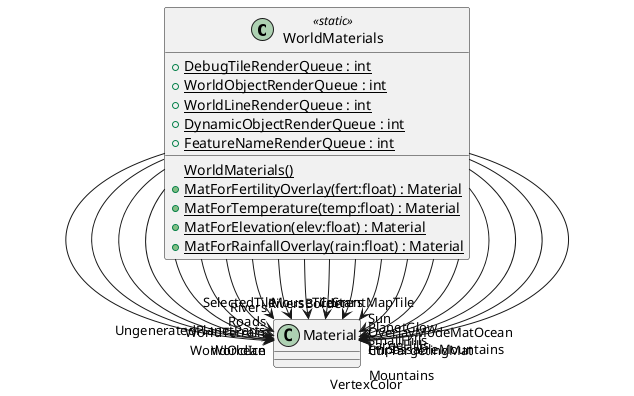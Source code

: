 @startuml
class WorldMaterials <<static>> {
    + {static} DebugTileRenderQueue : int
    + {static} WorldObjectRenderQueue : int
    + {static} WorldLineRenderQueue : int
    + {static} DynamicObjectRenderQueue : int
    + {static} FeatureNameRenderQueue : int
    {static} WorldMaterials()
    + {static} MatForFertilityOverlay(fert:float) : Material
    + {static} MatForTemperature(temp:float) : Material
    + {static} MatForElevation(elev:float) : Material
    + {static} MatForRainfallOverlay(rain:float) : Material
}
WorldMaterials --> "WorldTerrain" Material
WorldMaterials --> "WorldIce" Material
WorldMaterials --> "WorldOcean" Material
WorldMaterials --> "UngeneratedPlanetParts" Material
WorldMaterials --> "Rivers" Material
WorldMaterials --> "RiversBorder" Material
WorldMaterials --> "Roads" Material
WorldMaterials --> "MouseTile" Material
WorldMaterials --> "SelectedTile" Material
WorldMaterials --> "CurrentMapTile" Material
WorldMaterials --> "Stars" Material
WorldMaterials --> "Sun" Material
WorldMaterials --> "PlanetGlow" Material
WorldMaterials --> "SmallHills" Material
WorldMaterials --> "LargeHills" Material
WorldMaterials --> "Mountains" Material
WorldMaterials --> "ImpassableMountains" Material
WorldMaterials --> "VertexColor" Material
WorldMaterials --> "OverlayModeMatOcean" Material
WorldMaterials --> "CurTargetingMat" Material
@enduml
